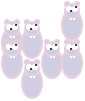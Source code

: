 <mxfile version="14.6.13" type="device"><diagram id="OL1MxtYc5S9U38OWPWn-" name="Page-1"><mxGraphModel dx="106" dy="75" grid="1" gridSize="10" guides="1" tooltips="1" connect="1" arrows="1" fold="1" page="1" pageScale="1" pageWidth="291" pageHeight="413" math="0" shadow="0"><root><mxCell id="0"/><mxCell id="1" parent="0"/><mxCell id="BjyEaJ9LyayxWGxpVUgu-20" value="" style="group" vertex="1" connectable="0" parent="1"><mxGeometry x="30" y="20" width="10" height="19" as="geometry"/></mxCell><mxCell id="BjyEaJ9LyayxWGxpVUgu-10" value="" style="ellipse;whiteSpace=wrap;html=1;rounded=1;fillColor=#d0cee2;strokeColor=#E6D0DE;" vertex="1" parent="BjyEaJ9LyayxWGxpVUgu-20"><mxGeometry y="4" width="10" height="15" as="geometry"/></mxCell><mxCell id="BjyEaJ9LyayxWGxpVUgu-11" value="" style="ellipse;whiteSpace=wrap;html=1;rounded=1;fillColor=#d0cee2;strokeColor=#E6D0DE;" vertex="1" parent="BjyEaJ9LyayxWGxpVUgu-20"><mxGeometry x="1.5" y="1" width="7" height="7" as="geometry"/></mxCell><mxCell id="BjyEaJ9LyayxWGxpVUgu-12" value="" style="ellipse;whiteSpace=wrap;html=1;rounded=1;fillColor=#d0cee2;strokeColor=#E6D0DE;" vertex="1" parent="BjyEaJ9LyayxWGxpVUgu-20"><mxGeometry x="6.5" width="2" height="2" as="geometry"/></mxCell><mxCell id="BjyEaJ9LyayxWGxpVUgu-13" value="" style="ellipse;whiteSpace=wrap;html=1;rounded=1;fillColor=#d0cee2;strokeColor=#E6D0DE;" vertex="1" parent="BjyEaJ9LyayxWGxpVUgu-20"><mxGeometry x="1.5" width="2" height="2" as="geometry"/></mxCell><mxCell id="BjyEaJ9LyayxWGxpVUgu-14" value="" style="ellipse;whiteSpace=wrap;html=1;rounded=1;strokeColor=none;" vertex="1" parent="BjyEaJ9LyayxWGxpVUgu-20"><mxGeometry x="2" y="2" width="3" height="3" as="geometry"/></mxCell><mxCell id="BjyEaJ9LyayxWGxpVUgu-15" value="" style="ellipse;whiteSpace=wrap;html=1;rounded=1;strokeColor=none;" vertex="1" parent="BjyEaJ9LyayxWGxpVUgu-20"><mxGeometry x="5" y="2" width="3" height="3" as="geometry"/></mxCell><mxCell id="BjyEaJ9LyayxWGxpVUgu-16" value="" style="ellipse;whiteSpace=wrap;html=1;rounded=1;strokeColor=none;fillColor=#000000;" vertex="1" parent="BjyEaJ9LyayxWGxpVUgu-20"><mxGeometry x="6.5" y="2" width="1" height="1" as="geometry"/></mxCell><mxCell id="BjyEaJ9LyayxWGxpVUgu-17" value="" style="ellipse;whiteSpace=wrap;html=1;rounded=1;strokeColor=none;fillColor=#000000;" vertex="1" parent="BjyEaJ9LyayxWGxpVUgu-20"><mxGeometry x="4" y="4" width="1" height="1" as="geometry"/></mxCell><mxCell id="BjyEaJ9LyayxWGxpVUgu-18" value="" style="rounded=0;whiteSpace=wrap;html=1;strokeColor=none;" vertex="1" parent="BjyEaJ9LyayxWGxpVUgu-20"><mxGeometry x="4" y="8" width="1" height="1" as="geometry"/></mxCell><mxCell id="BjyEaJ9LyayxWGxpVUgu-19" value="" style="rounded=0;whiteSpace=wrap;html=1;strokeColor=none;" vertex="1" parent="BjyEaJ9LyayxWGxpVUgu-20"><mxGeometry x="5.5" y="8" width="1" height="1" as="geometry"/></mxCell><mxCell id="BjyEaJ9LyayxWGxpVUgu-21" value="" style="group" vertex="1" connectable="0" parent="1"><mxGeometry x="60" y="30" width="10" height="19" as="geometry"/></mxCell><mxCell id="BjyEaJ9LyayxWGxpVUgu-22" value="" style="ellipse;whiteSpace=wrap;html=1;rounded=1;fillColor=#d0cee2;strokeColor=#E6D0DE;" vertex="1" parent="BjyEaJ9LyayxWGxpVUgu-21"><mxGeometry y="4" width="10" height="15" as="geometry"/></mxCell><mxCell id="BjyEaJ9LyayxWGxpVUgu-23" value="" style="ellipse;whiteSpace=wrap;html=1;rounded=1;fillColor=#d0cee2;strokeColor=#E6D0DE;" vertex="1" parent="BjyEaJ9LyayxWGxpVUgu-21"><mxGeometry x="1.5" y="1" width="7" height="7" as="geometry"/></mxCell><mxCell id="BjyEaJ9LyayxWGxpVUgu-24" value="" style="ellipse;whiteSpace=wrap;html=1;rounded=1;fillColor=#d0cee2;strokeColor=#E6D0DE;" vertex="1" parent="BjyEaJ9LyayxWGxpVUgu-21"><mxGeometry x="6.5" width="2" height="2" as="geometry"/></mxCell><mxCell id="BjyEaJ9LyayxWGxpVUgu-25" value="" style="ellipse;whiteSpace=wrap;html=1;rounded=1;fillColor=#d0cee2;strokeColor=#E6D0DE;" vertex="1" parent="BjyEaJ9LyayxWGxpVUgu-21"><mxGeometry x="1.5" width="2" height="2" as="geometry"/></mxCell><mxCell id="BjyEaJ9LyayxWGxpVUgu-26" value="" style="ellipse;whiteSpace=wrap;html=1;rounded=1;strokeColor=none;" vertex="1" parent="BjyEaJ9LyayxWGxpVUgu-21"><mxGeometry x="2" y="2" width="3" height="3" as="geometry"/></mxCell><mxCell id="BjyEaJ9LyayxWGxpVUgu-27" value="" style="ellipse;whiteSpace=wrap;html=1;rounded=1;strokeColor=none;" vertex="1" parent="BjyEaJ9LyayxWGxpVUgu-21"><mxGeometry x="5" y="2" width="3" height="3" as="geometry"/></mxCell><mxCell id="BjyEaJ9LyayxWGxpVUgu-28" value="" style="ellipse;whiteSpace=wrap;html=1;rounded=1;strokeColor=none;fillColor=#000000;" vertex="1" parent="BjyEaJ9LyayxWGxpVUgu-21"><mxGeometry x="6.5" y="2" width="1" height="1" as="geometry"/></mxCell><mxCell id="BjyEaJ9LyayxWGxpVUgu-29" value="" style="ellipse;whiteSpace=wrap;html=1;rounded=1;strokeColor=none;fillColor=#000000;" vertex="1" parent="BjyEaJ9LyayxWGxpVUgu-21"><mxGeometry x="4" y="4" width="1" height="1" as="geometry"/></mxCell><mxCell id="BjyEaJ9LyayxWGxpVUgu-30" value="" style="rounded=0;whiteSpace=wrap;html=1;strokeColor=none;" vertex="1" parent="BjyEaJ9LyayxWGxpVUgu-21"><mxGeometry x="4" y="8" width="1" height="1" as="geometry"/></mxCell><mxCell id="BjyEaJ9LyayxWGxpVUgu-31" value="" style="rounded=0;whiteSpace=wrap;html=1;strokeColor=none;" vertex="1" parent="BjyEaJ9LyayxWGxpVUgu-21"><mxGeometry x="5.5" y="8" width="1" height="1" as="geometry"/></mxCell><mxCell id="BjyEaJ9LyayxWGxpVUgu-32" value="" style="group" vertex="1" connectable="0" parent="1"><mxGeometry x="60" y="11" width="10" height="19" as="geometry"/></mxCell><mxCell id="BjyEaJ9LyayxWGxpVUgu-33" value="" style="ellipse;whiteSpace=wrap;html=1;rounded=1;fillColor=#d0cee2;strokeColor=#E6D0DE;" vertex="1" parent="BjyEaJ9LyayxWGxpVUgu-32"><mxGeometry y="4" width="10" height="15" as="geometry"/></mxCell><mxCell id="BjyEaJ9LyayxWGxpVUgu-34" value="" style="ellipse;whiteSpace=wrap;html=1;rounded=1;fillColor=#d0cee2;strokeColor=#E6D0DE;" vertex="1" parent="BjyEaJ9LyayxWGxpVUgu-32"><mxGeometry x="1.5" y="1" width="7" height="7" as="geometry"/></mxCell><mxCell id="BjyEaJ9LyayxWGxpVUgu-35" value="" style="ellipse;whiteSpace=wrap;html=1;rounded=1;fillColor=#d0cee2;strokeColor=#E6D0DE;" vertex="1" parent="BjyEaJ9LyayxWGxpVUgu-32"><mxGeometry x="6.5" width="2" height="2" as="geometry"/></mxCell><mxCell id="BjyEaJ9LyayxWGxpVUgu-36" value="" style="ellipse;whiteSpace=wrap;html=1;rounded=1;fillColor=#d0cee2;strokeColor=#E6D0DE;" vertex="1" parent="BjyEaJ9LyayxWGxpVUgu-32"><mxGeometry x="1.5" width="2" height="2" as="geometry"/></mxCell><mxCell id="BjyEaJ9LyayxWGxpVUgu-37" value="" style="ellipse;whiteSpace=wrap;html=1;rounded=1;strokeColor=none;" vertex="1" parent="BjyEaJ9LyayxWGxpVUgu-32"><mxGeometry x="2" y="2" width="3" height="3" as="geometry"/></mxCell><mxCell id="BjyEaJ9LyayxWGxpVUgu-38" value="" style="ellipse;whiteSpace=wrap;html=1;rounded=1;strokeColor=none;" vertex="1" parent="BjyEaJ9LyayxWGxpVUgu-32"><mxGeometry x="5" y="2" width="3" height="3" as="geometry"/></mxCell><mxCell id="BjyEaJ9LyayxWGxpVUgu-39" value="" style="ellipse;whiteSpace=wrap;html=1;rounded=1;strokeColor=none;fillColor=#000000;" vertex="1" parent="BjyEaJ9LyayxWGxpVUgu-32"><mxGeometry x="6.5" y="2" width="1" height="1" as="geometry"/></mxCell><mxCell id="BjyEaJ9LyayxWGxpVUgu-40" value="" style="ellipse;whiteSpace=wrap;html=1;rounded=1;strokeColor=none;fillColor=#000000;" vertex="1" parent="BjyEaJ9LyayxWGxpVUgu-32"><mxGeometry x="4" y="4" width="1" height="1" as="geometry"/></mxCell><mxCell id="BjyEaJ9LyayxWGxpVUgu-41" value="" style="rounded=0;whiteSpace=wrap;html=1;strokeColor=none;" vertex="1" parent="BjyEaJ9LyayxWGxpVUgu-32"><mxGeometry x="4" y="8" width="1" height="1" as="geometry"/></mxCell><mxCell id="BjyEaJ9LyayxWGxpVUgu-42" value="" style="rounded=0;whiteSpace=wrap;html=1;strokeColor=none;" vertex="1" parent="BjyEaJ9LyayxWGxpVUgu-32"><mxGeometry x="5.5" y="8" width="1" height="1" as="geometry"/></mxCell><mxCell id="BjyEaJ9LyayxWGxpVUgu-43" value="" style="group" vertex="1" connectable="0" parent="1"><mxGeometry x="40" y="20" width="10" height="19" as="geometry"/></mxCell><mxCell id="BjyEaJ9LyayxWGxpVUgu-44" value="" style="ellipse;whiteSpace=wrap;html=1;rounded=1;fillColor=#d0cee2;strokeColor=#E6D0DE;" vertex="1" parent="BjyEaJ9LyayxWGxpVUgu-43"><mxGeometry y="4" width="10" height="15" as="geometry"/></mxCell><mxCell id="BjyEaJ9LyayxWGxpVUgu-45" value="" style="ellipse;whiteSpace=wrap;html=1;rounded=1;fillColor=#d0cee2;strokeColor=#E6D0DE;" vertex="1" parent="BjyEaJ9LyayxWGxpVUgu-43"><mxGeometry x="1.5" y="1" width="7" height="7" as="geometry"/></mxCell><mxCell id="BjyEaJ9LyayxWGxpVUgu-46" value="" style="ellipse;whiteSpace=wrap;html=1;rounded=1;fillColor=#d0cee2;strokeColor=#E6D0DE;" vertex="1" parent="BjyEaJ9LyayxWGxpVUgu-43"><mxGeometry x="6.5" width="2" height="2" as="geometry"/></mxCell><mxCell id="BjyEaJ9LyayxWGxpVUgu-47" value="" style="ellipse;whiteSpace=wrap;html=1;rounded=1;fillColor=#d0cee2;strokeColor=#E6D0DE;" vertex="1" parent="BjyEaJ9LyayxWGxpVUgu-43"><mxGeometry x="1.5" width="2" height="2" as="geometry"/></mxCell><mxCell id="BjyEaJ9LyayxWGxpVUgu-48" value="" style="ellipse;whiteSpace=wrap;html=1;rounded=1;strokeColor=none;" vertex="1" parent="BjyEaJ9LyayxWGxpVUgu-43"><mxGeometry x="2" y="2" width="3" height="3" as="geometry"/></mxCell><mxCell id="BjyEaJ9LyayxWGxpVUgu-49" value="" style="ellipse;whiteSpace=wrap;html=1;rounded=1;strokeColor=none;" vertex="1" parent="BjyEaJ9LyayxWGxpVUgu-43"><mxGeometry x="5" y="2" width="3" height="3" as="geometry"/></mxCell><mxCell id="BjyEaJ9LyayxWGxpVUgu-50" value="" style="ellipse;whiteSpace=wrap;html=1;rounded=1;strokeColor=none;fillColor=#000000;" vertex="1" parent="BjyEaJ9LyayxWGxpVUgu-43"><mxGeometry x="6.5" y="2" width="1" height="1" as="geometry"/></mxCell><mxCell id="BjyEaJ9LyayxWGxpVUgu-51" value="" style="ellipse;whiteSpace=wrap;html=1;rounded=1;strokeColor=none;fillColor=#000000;" vertex="1" parent="BjyEaJ9LyayxWGxpVUgu-43"><mxGeometry x="4" y="4" width="1" height="1" as="geometry"/></mxCell><mxCell id="BjyEaJ9LyayxWGxpVUgu-52" value="" style="rounded=0;whiteSpace=wrap;html=1;strokeColor=none;" vertex="1" parent="BjyEaJ9LyayxWGxpVUgu-43"><mxGeometry x="4" y="8" width="1" height="1" as="geometry"/></mxCell><mxCell id="BjyEaJ9LyayxWGxpVUgu-53" value="" style="rounded=0;whiteSpace=wrap;html=1;strokeColor=none;" vertex="1" parent="BjyEaJ9LyayxWGxpVUgu-43"><mxGeometry x="5.5" y="8" width="1" height="1" as="geometry"/></mxCell><mxCell id="BjyEaJ9LyayxWGxpVUgu-54" value="" style="group" vertex="1" connectable="0" parent="1"><mxGeometry x="50" y="30" width="10" height="19" as="geometry"/></mxCell><mxCell id="BjyEaJ9LyayxWGxpVUgu-55" value="" style="ellipse;whiteSpace=wrap;html=1;rounded=1;fillColor=#d0cee2;strokeColor=#E6D0DE;" vertex="1" parent="BjyEaJ9LyayxWGxpVUgu-54"><mxGeometry y="4" width="10" height="15" as="geometry"/></mxCell><mxCell id="BjyEaJ9LyayxWGxpVUgu-56" value="" style="ellipse;whiteSpace=wrap;html=1;rounded=1;fillColor=#d0cee2;strokeColor=#E6D0DE;" vertex="1" parent="BjyEaJ9LyayxWGxpVUgu-54"><mxGeometry x="1.5" y="1" width="7" height="7" as="geometry"/></mxCell><mxCell id="BjyEaJ9LyayxWGxpVUgu-57" value="" style="ellipse;whiteSpace=wrap;html=1;rounded=1;fillColor=#d0cee2;strokeColor=#E6D0DE;" vertex="1" parent="BjyEaJ9LyayxWGxpVUgu-54"><mxGeometry x="6.5" width="2" height="2" as="geometry"/></mxCell><mxCell id="BjyEaJ9LyayxWGxpVUgu-58" value="" style="ellipse;whiteSpace=wrap;html=1;rounded=1;fillColor=#d0cee2;strokeColor=#E6D0DE;" vertex="1" parent="BjyEaJ9LyayxWGxpVUgu-54"><mxGeometry x="1.5" width="2" height="2" as="geometry"/></mxCell><mxCell id="BjyEaJ9LyayxWGxpVUgu-59" value="" style="ellipse;whiteSpace=wrap;html=1;rounded=1;strokeColor=none;" vertex="1" parent="BjyEaJ9LyayxWGxpVUgu-54"><mxGeometry x="2" y="2" width="3" height="3" as="geometry"/></mxCell><mxCell id="BjyEaJ9LyayxWGxpVUgu-60" value="" style="ellipse;whiteSpace=wrap;html=1;rounded=1;strokeColor=none;" vertex="1" parent="BjyEaJ9LyayxWGxpVUgu-54"><mxGeometry x="5" y="2" width="3" height="3" as="geometry"/></mxCell><mxCell id="BjyEaJ9LyayxWGxpVUgu-61" value="" style="ellipse;whiteSpace=wrap;html=1;rounded=1;strokeColor=none;fillColor=#000000;" vertex="1" parent="BjyEaJ9LyayxWGxpVUgu-54"><mxGeometry x="6.5" y="2" width="1" height="1" as="geometry"/></mxCell><mxCell id="BjyEaJ9LyayxWGxpVUgu-62" value="" style="ellipse;whiteSpace=wrap;html=1;rounded=1;strokeColor=none;fillColor=#000000;" vertex="1" parent="BjyEaJ9LyayxWGxpVUgu-54"><mxGeometry x="4" y="4" width="1" height="1" as="geometry"/></mxCell><mxCell id="BjyEaJ9LyayxWGxpVUgu-63" value="" style="rounded=0;whiteSpace=wrap;html=1;strokeColor=none;" vertex="1" parent="BjyEaJ9LyayxWGxpVUgu-54"><mxGeometry x="4" y="8" width="1" height="1" as="geometry"/></mxCell><mxCell id="BjyEaJ9LyayxWGxpVUgu-64" value="" style="rounded=0;whiteSpace=wrap;html=1;strokeColor=none;" vertex="1" parent="BjyEaJ9LyayxWGxpVUgu-54"><mxGeometry x="5.5" y="8" width="1" height="1" as="geometry"/></mxCell><mxCell id="BjyEaJ9LyayxWGxpVUgu-65" value="" style="group" vertex="1" connectable="0" parent="1"><mxGeometry x="30" y="30" width="10" height="19" as="geometry"/></mxCell><mxCell id="BjyEaJ9LyayxWGxpVUgu-66" value="" style="ellipse;whiteSpace=wrap;html=1;rounded=1;fillColor=#d0cee2;strokeColor=#E6D0DE;" vertex="1" parent="BjyEaJ9LyayxWGxpVUgu-65"><mxGeometry y="4" width="10" height="15" as="geometry"/></mxCell><mxCell id="BjyEaJ9LyayxWGxpVUgu-67" value="" style="ellipse;whiteSpace=wrap;html=1;rounded=1;fillColor=#d0cee2;strokeColor=#E6D0DE;" vertex="1" parent="BjyEaJ9LyayxWGxpVUgu-65"><mxGeometry x="1.5" y="1" width="7" height="7" as="geometry"/></mxCell><mxCell id="BjyEaJ9LyayxWGxpVUgu-68" value="" style="ellipse;whiteSpace=wrap;html=1;rounded=1;fillColor=#d0cee2;strokeColor=#E6D0DE;" vertex="1" parent="BjyEaJ9LyayxWGxpVUgu-65"><mxGeometry x="6.5" width="2" height="2" as="geometry"/></mxCell><mxCell id="BjyEaJ9LyayxWGxpVUgu-69" value="" style="ellipse;whiteSpace=wrap;html=1;rounded=1;fillColor=#d0cee2;strokeColor=#E6D0DE;" vertex="1" parent="BjyEaJ9LyayxWGxpVUgu-65"><mxGeometry x="1.5" width="2" height="2" as="geometry"/></mxCell><mxCell id="BjyEaJ9LyayxWGxpVUgu-70" value="" style="ellipse;whiteSpace=wrap;html=1;rounded=1;strokeColor=none;" vertex="1" parent="BjyEaJ9LyayxWGxpVUgu-65"><mxGeometry x="2" y="2" width="3" height="3" as="geometry"/></mxCell><mxCell id="BjyEaJ9LyayxWGxpVUgu-71" value="" style="ellipse;whiteSpace=wrap;html=1;rounded=1;strokeColor=none;" vertex="1" parent="BjyEaJ9LyayxWGxpVUgu-65"><mxGeometry x="5" y="2" width="3" height="3" as="geometry"/></mxCell><mxCell id="BjyEaJ9LyayxWGxpVUgu-72" value="" style="ellipse;whiteSpace=wrap;html=1;rounded=1;strokeColor=none;fillColor=#000000;" vertex="1" parent="BjyEaJ9LyayxWGxpVUgu-65"><mxGeometry x="6.5" y="2" width="1" height="1" as="geometry"/></mxCell><mxCell id="BjyEaJ9LyayxWGxpVUgu-73" value="" style="ellipse;whiteSpace=wrap;html=1;rounded=1;strokeColor=none;fillColor=#000000;" vertex="1" parent="BjyEaJ9LyayxWGxpVUgu-65"><mxGeometry x="4" y="4" width="1" height="1" as="geometry"/></mxCell><mxCell id="BjyEaJ9LyayxWGxpVUgu-74" value="" style="rounded=0;whiteSpace=wrap;html=1;strokeColor=none;" vertex="1" parent="BjyEaJ9LyayxWGxpVUgu-65"><mxGeometry x="4" y="8" width="1" height="1" as="geometry"/></mxCell><mxCell id="BjyEaJ9LyayxWGxpVUgu-75" value="" style="rounded=0;whiteSpace=wrap;html=1;strokeColor=none;" vertex="1" parent="BjyEaJ9LyayxWGxpVUgu-65"><mxGeometry x="5.5" y="8" width="1" height="1" as="geometry"/></mxCell><mxCell id="BjyEaJ9LyayxWGxpVUgu-76" value="" style="group" vertex="1" connectable="0" parent="1"><mxGeometry x="40" y="40" width="10" height="19" as="geometry"/></mxCell><mxCell id="BjyEaJ9LyayxWGxpVUgu-77" value="" style="ellipse;whiteSpace=wrap;html=1;rounded=1;fillColor=#d0cee2;strokeColor=#E6D0DE;" vertex="1" parent="BjyEaJ9LyayxWGxpVUgu-76"><mxGeometry y="4" width="10" height="15" as="geometry"/></mxCell><mxCell id="BjyEaJ9LyayxWGxpVUgu-78" value="" style="ellipse;whiteSpace=wrap;html=1;rounded=1;fillColor=#d0cee2;strokeColor=#E6D0DE;" vertex="1" parent="BjyEaJ9LyayxWGxpVUgu-76"><mxGeometry x="1.5" y="1" width="7" height="7" as="geometry"/></mxCell><mxCell id="BjyEaJ9LyayxWGxpVUgu-79" value="" style="ellipse;whiteSpace=wrap;html=1;rounded=1;fillColor=#d0cee2;strokeColor=#E6D0DE;" vertex="1" parent="BjyEaJ9LyayxWGxpVUgu-76"><mxGeometry x="6.5" width="2" height="2" as="geometry"/></mxCell><mxCell id="BjyEaJ9LyayxWGxpVUgu-80" value="" style="ellipse;whiteSpace=wrap;html=1;rounded=1;fillColor=#d0cee2;strokeColor=#E6D0DE;" vertex="1" parent="BjyEaJ9LyayxWGxpVUgu-76"><mxGeometry x="1.5" width="2" height="2" as="geometry"/></mxCell><mxCell id="BjyEaJ9LyayxWGxpVUgu-81" value="" style="ellipse;whiteSpace=wrap;html=1;rounded=1;strokeColor=none;" vertex="1" parent="BjyEaJ9LyayxWGxpVUgu-76"><mxGeometry x="2" y="2" width="3" height="3" as="geometry"/></mxCell><mxCell id="BjyEaJ9LyayxWGxpVUgu-82" value="" style="ellipse;whiteSpace=wrap;html=1;rounded=1;strokeColor=none;" vertex="1" parent="BjyEaJ9LyayxWGxpVUgu-76"><mxGeometry x="5" y="2" width="3" height="3" as="geometry"/></mxCell><mxCell id="BjyEaJ9LyayxWGxpVUgu-83" value="" style="ellipse;whiteSpace=wrap;html=1;rounded=1;strokeColor=none;fillColor=#000000;" vertex="1" parent="BjyEaJ9LyayxWGxpVUgu-76"><mxGeometry x="6.5" y="2" width="1" height="1" as="geometry"/></mxCell><mxCell id="BjyEaJ9LyayxWGxpVUgu-84" value="" style="ellipse;whiteSpace=wrap;html=1;rounded=1;strokeColor=none;fillColor=#000000;" vertex="1" parent="BjyEaJ9LyayxWGxpVUgu-76"><mxGeometry x="4" y="4" width="1" height="1" as="geometry"/></mxCell><mxCell id="BjyEaJ9LyayxWGxpVUgu-85" value="" style="rounded=0;whiteSpace=wrap;html=1;strokeColor=none;" vertex="1" parent="BjyEaJ9LyayxWGxpVUgu-76"><mxGeometry x="4" y="8" width="1" height="1" as="geometry"/></mxCell><mxCell id="BjyEaJ9LyayxWGxpVUgu-86" value="" style="rounded=0;whiteSpace=wrap;html=1;strokeColor=none;" vertex="1" parent="BjyEaJ9LyayxWGxpVUgu-76"><mxGeometry x="5.5" y="8" width="1" height="1" as="geometry"/></mxCell></root></mxGraphModel></diagram></mxfile>